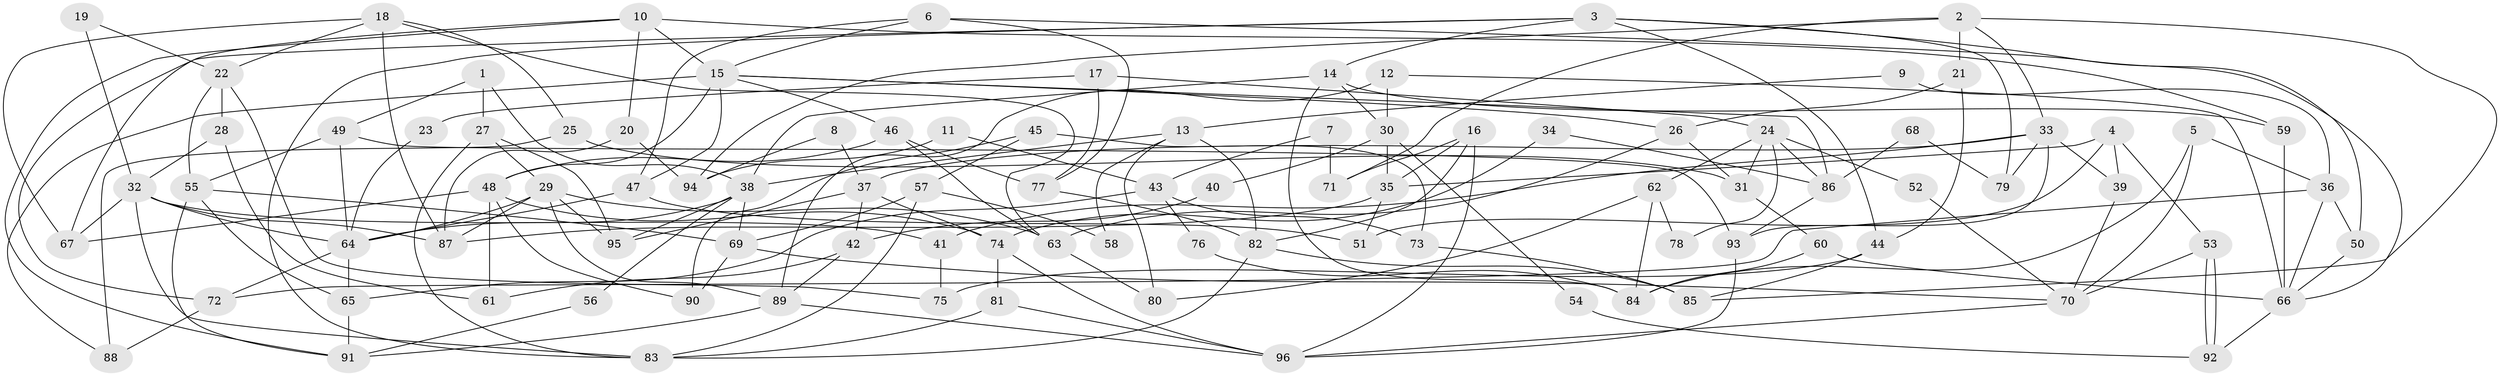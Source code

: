 // Generated by graph-tools (version 1.1) at 2025/02/03/09/25 03:02:10]
// undirected, 96 vertices, 192 edges
graph export_dot {
graph [start="1"]
  node [color=gray90,style=filled];
  1;
  2;
  3;
  4;
  5;
  6;
  7;
  8;
  9;
  10;
  11;
  12;
  13;
  14;
  15;
  16;
  17;
  18;
  19;
  20;
  21;
  22;
  23;
  24;
  25;
  26;
  27;
  28;
  29;
  30;
  31;
  32;
  33;
  34;
  35;
  36;
  37;
  38;
  39;
  40;
  41;
  42;
  43;
  44;
  45;
  46;
  47;
  48;
  49;
  50;
  51;
  52;
  53;
  54;
  55;
  56;
  57;
  58;
  59;
  60;
  61;
  62;
  63;
  64;
  65;
  66;
  67;
  68;
  69;
  70;
  71;
  72;
  73;
  74;
  75;
  76;
  77;
  78;
  79;
  80;
  81;
  82;
  83;
  84;
  85;
  86;
  87;
  88;
  89;
  90;
  91;
  92;
  93;
  94;
  95;
  96;
  1 -- 27;
  1 -- 49;
  1 -- 38;
  2 -- 21;
  2 -- 33;
  2 -- 71;
  2 -- 85;
  2 -- 94;
  3 -- 83;
  3 -- 50;
  3 -- 14;
  3 -- 44;
  3 -- 72;
  3 -- 79;
  4 -- 35;
  4 -- 53;
  4 -- 39;
  4 -- 51;
  5 -- 70;
  5 -- 36;
  5 -- 84;
  6 -- 47;
  6 -- 15;
  6 -- 66;
  6 -- 77;
  7 -- 43;
  7 -- 71;
  8 -- 37;
  8 -- 94;
  9 -- 36;
  9 -- 13;
  10 -- 15;
  10 -- 67;
  10 -- 20;
  10 -- 59;
  10 -- 91;
  11 -- 94;
  11 -- 43;
  12 -- 89;
  12 -- 66;
  12 -- 30;
  13 -- 82;
  13 -- 38;
  13 -- 58;
  13 -- 80;
  14 -- 30;
  14 -- 38;
  14 -- 59;
  14 -- 84;
  15 -- 46;
  15 -- 48;
  15 -- 26;
  15 -- 47;
  15 -- 86;
  15 -- 88;
  16 -- 35;
  16 -- 96;
  16 -- 71;
  16 -- 82;
  17 -- 24;
  17 -- 77;
  17 -- 23;
  18 -- 22;
  18 -- 63;
  18 -- 25;
  18 -- 67;
  18 -- 87;
  19 -- 32;
  19 -- 22;
  20 -- 87;
  20 -- 94;
  21 -- 44;
  21 -- 26;
  22 -- 75;
  22 -- 55;
  22 -- 28;
  23 -- 64;
  24 -- 62;
  24 -- 86;
  24 -- 31;
  24 -- 52;
  24 -- 78;
  25 -- 31;
  25 -- 88;
  26 -- 31;
  26 -- 63;
  27 -- 95;
  27 -- 29;
  27 -- 83;
  28 -- 32;
  28 -- 61;
  29 -- 64;
  29 -- 89;
  29 -- 63;
  29 -- 87;
  29 -- 95;
  30 -- 35;
  30 -- 40;
  30 -- 54;
  31 -- 60;
  32 -- 87;
  32 -- 64;
  32 -- 41;
  32 -- 67;
  32 -- 83;
  33 -- 93;
  33 -- 37;
  33 -- 39;
  33 -- 41;
  33 -- 79;
  34 -- 86;
  34 -- 74;
  35 -- 87;
  35 -- 51;
  36 -- 72;
  36 -- 66;
  36 -- 50;
  37 -- 74;
  37 -- 95;
  37 -- 42;
  38 -- 56;
  38 -- 64;
  38 -- 69;
  38 -- 95;
  39 -- 70;
  40 -- 42;
  41 -- 75;
  42 -- 61;
  42 -- 89;
  43 -- 73;
  43 -- 65;
  43 -- 76;
  44 -- 85;
  44 -- 75;
  45 -- 90;
  45 -- 57;
  45 -- 73;
  46 -- 63;
  46 -- 77;
  46 -- 48;
  47 -- 64;
  47 -- 51;
  48 -- 67;
  48 -- 61;
  48 -- 74;
  48 -- 90;
  49 -- 55;
  49 -- 64;
  49 -- 93;
  50 -- 66;
  52 -- 70;
  53 -- 92;
  53 -- 92;
  53 -- 70;
  54 -- 92;
  55 -- 65;
  55 -- 91;
  55 -- 69;
  56 -- 91;
  57 -- 83;
  57 -- 69;
  57 -- 58;
  59 -- 66;
  60 -- 66;
  60 -- 84;
  62 -- 80;
  62 -- 84;
  62 -- 78;
  63 -- 80;
  64 -- 72;
  64 -- 65;
  65 -- 91;
  66 -- 92;
  68 -- 79;
  68 -- 86;
  69 -- 70;
  69 -- 90;
  70 -- 96;
  72 -- 88;
  73 -- 85;
  74 -- 96;
  74 -- 81;
  76 -- 84;
  77 -- 82;
  81 -- 83;
  81 -- 96;
  82 -- 83;
  82 -- 85;
  86 -- 93;
  89 -- 96;
  89 -- 91;
  93 -- 96;
}
